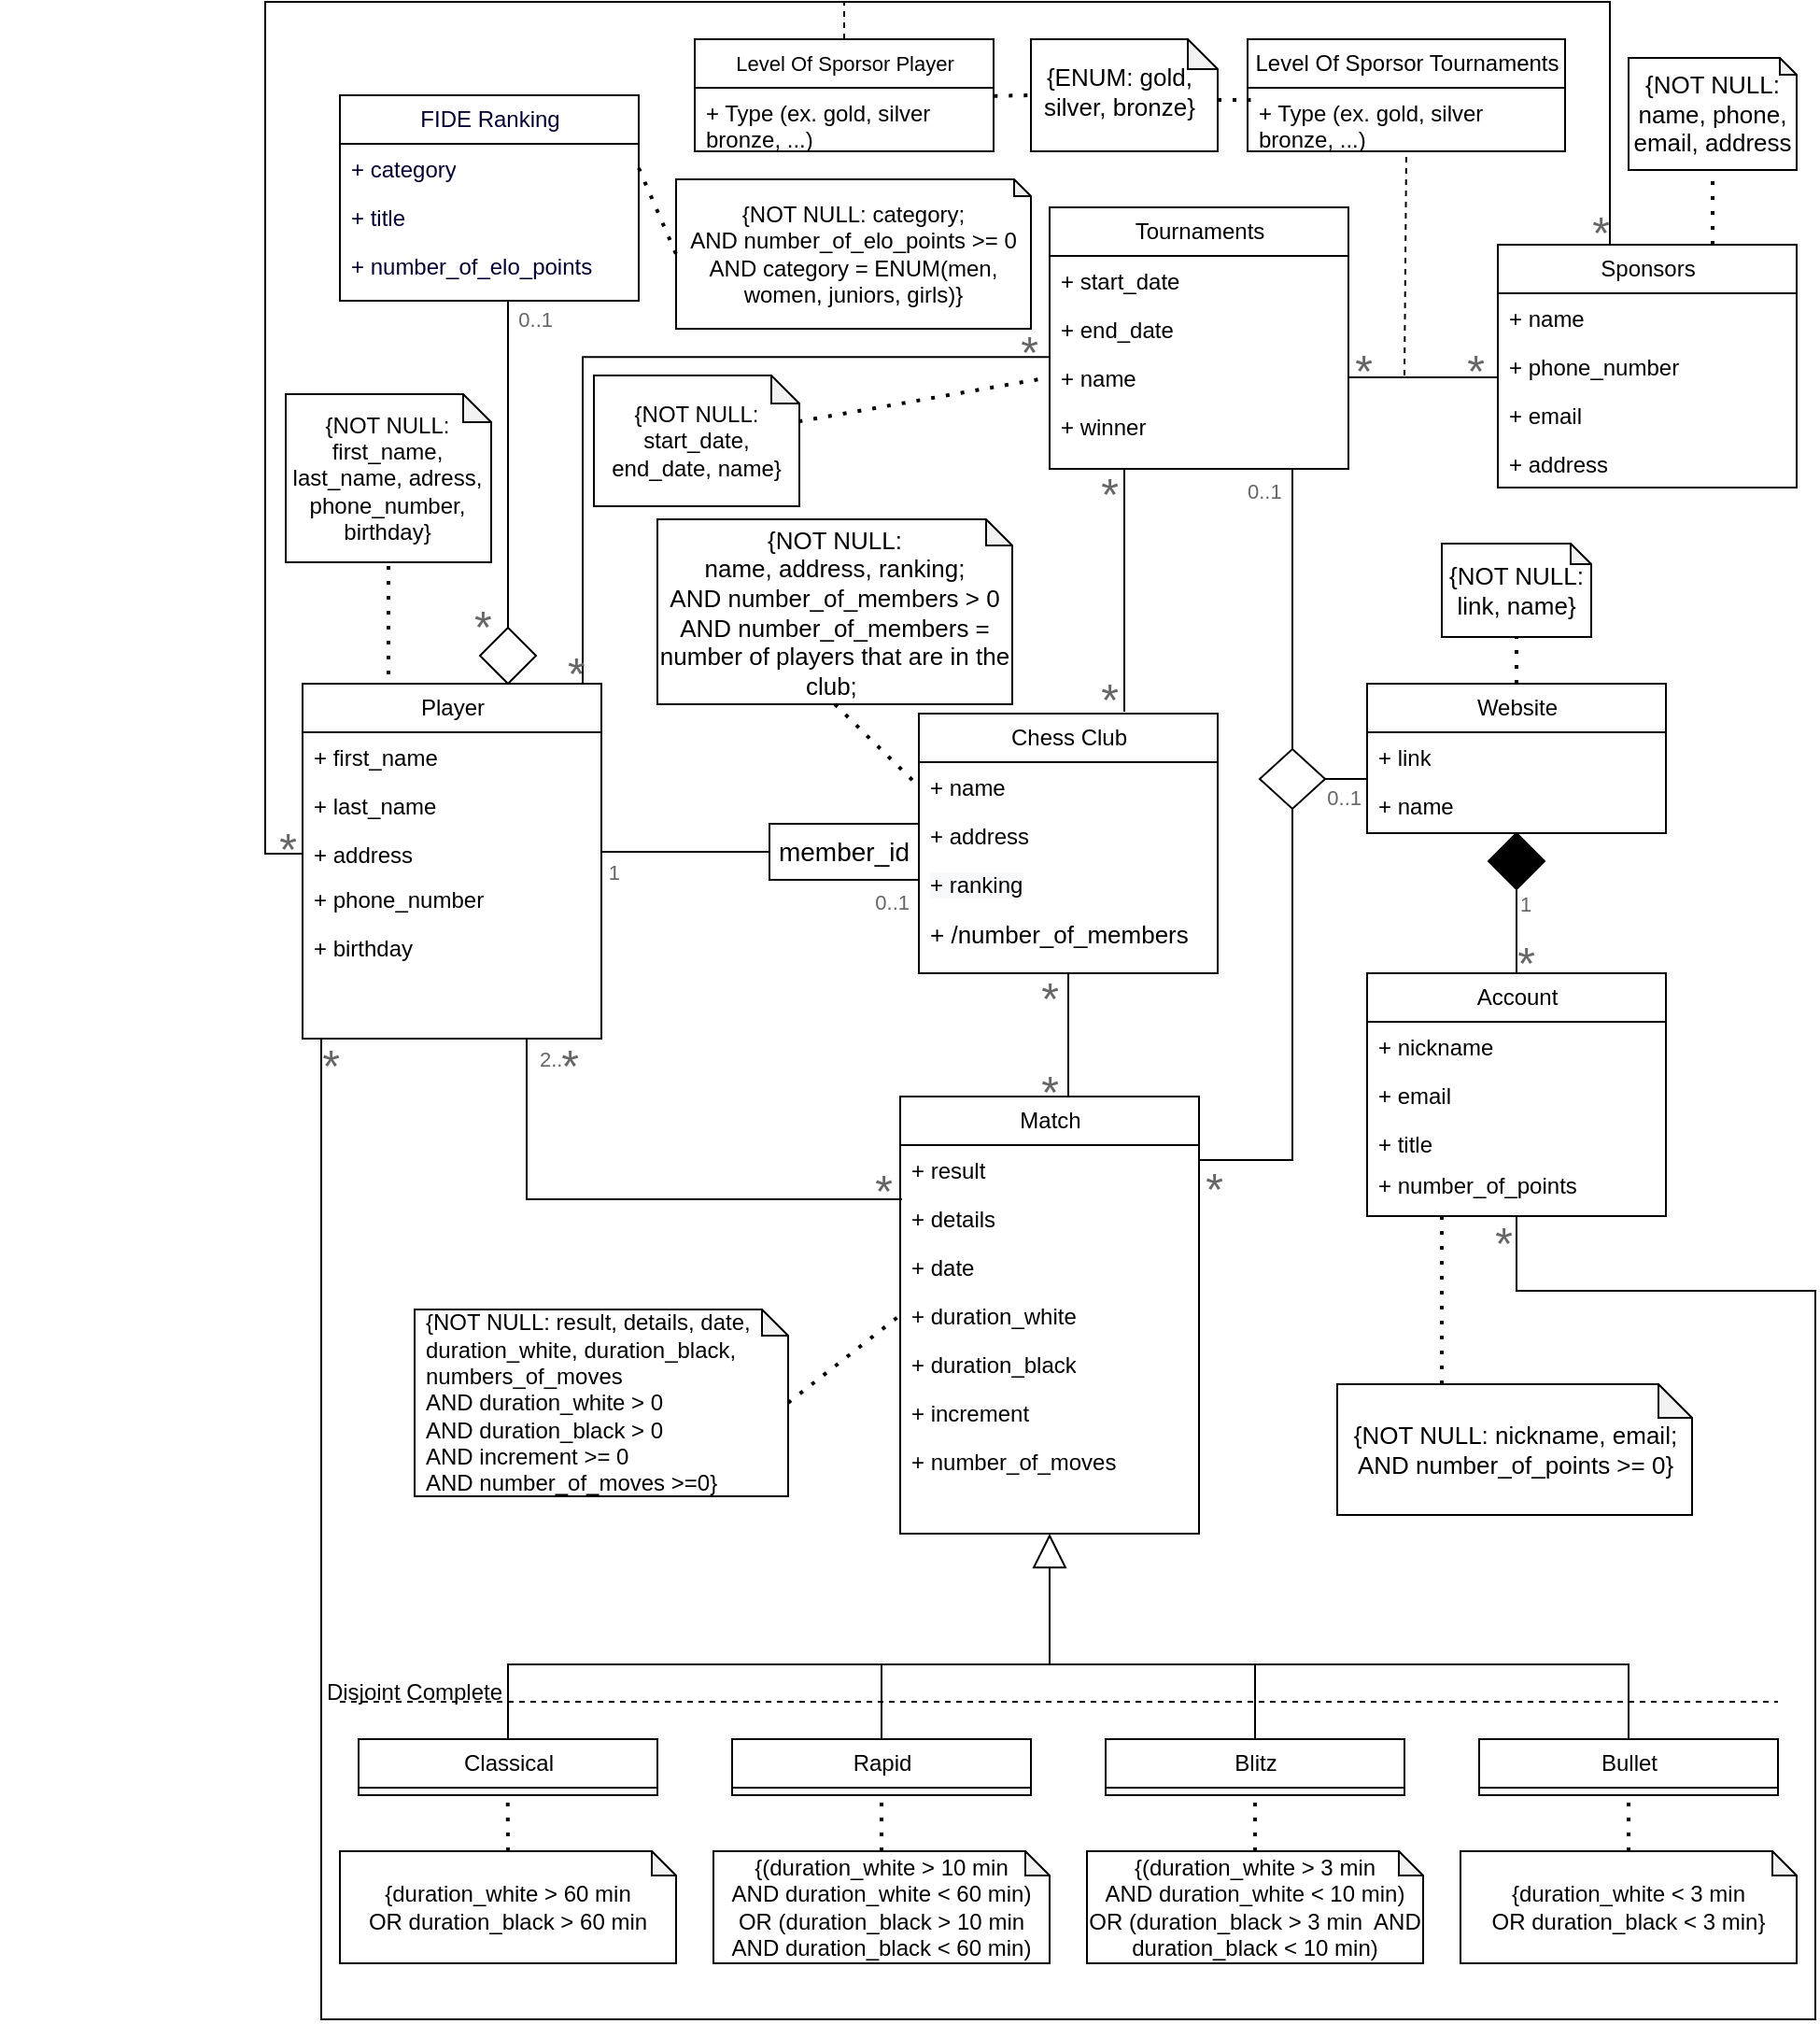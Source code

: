 <mxfile version="15.8.2" type="google"><diagram name="Page-1" id="c4acf3e9-155e-7222-9cf6-157b1a14988f"><mxGraphModel dx="1997" dy="1194" grid="1" gridSize="10" guides="1" tooltips="1" connect="1" arrows="1" fold="1" page="0" pageScale="1" pageWidth="850" pageHeight="1100" background="none" math="0" shadow="0"><root><mxCell id="0"/><mxCell id="1" parent="0"/><mxCell id="VkYoLDUWoJfDuba96Nq3-2" value="Player" style="swimlane;html=1;fontStyle=0;childLayout=stackLayout;horizontal=1;startSize=26;fillColor=none;horizontalStack=0;resizeParent=1;resizeLast=0;collapsible=1;marginBottom=0;swimlaneFillColor=#ffffff;rounded=0;shadow=0;comic=0;labelBackgroundColor=none;strokeWidth=1;fontFamily=Helvetica;fontSize=12;align=center;" parent="1" vertex="1"><mxGeometry x="30" y="95" width="160" height="190" as="geometry"/></mxCell><mxCell id="VkYoLDUWoJfDuba96Nq3-4" value="+ first_name" style="text;html=1;strokeColor=none;fillColor=none;align=left;verticalAlign=top;spacingLeft=4;spacingRight=4;whiteSpace=wrap;overflow=hidden;rotatable=0;points=[[0,0.5],[1,0.5]];portConstraint=eastwest;" parent="VkYoLDUWoJfDuba96Nq3-2" vertex="1"><mxGeometry y="26" width="160" height="26" as="geometry"/></mxCell><mxCell id="VkYoLDUWoJfDuba96Nq3-5" value="+ last_name" style="text;html=1;strokeColor=none;fillColor=none;align=left;verticalAlign=top;spacingLeft=4;spacingRight=4;whiteSpace=wrap;overflow=hidden;rotatable=0;points=[[0,0.5],[1,0.5]];portConstraint=eastwest;" parent="VkYoLDUWoJfDuba96Nq3-2" vertex="1"><mxGeometry y="52" width="160" height="26" as="geometry"/></mxCell><mxCell id="VkYoLDUWoJfDuba96Nq3-9" value="+ address" style="text;html=1;strokeColor=none;fillColor=none;align=left;verticalAlign=top;spacingLeft=4;spacingRight=4;whiteSpace=wrap;overflow=hidden;rotatable=0;points=[[0,0.5],[1,0.5]];portConstraint=eastwest;" parent="VkYoLDUWoJfDuba96Nq3-2" vertex="1"><mxGeometry y="78" width="160" height="24" as="geometry"/></mxCell><mxCell id="VkYoLDUWoJfDuba96Nq3-10" value="+ phone_number" style="text;html=1;strokeColor=none;fillColor=none;align=left;verticalAlign=top;spacingLeft=4;spacingRight=4;whiteSpace=wrap;overflow=hidden;rotatable=0;points=[[0,0.5],[1,0.5]];portConstraint=eastwest;" parent="VkYoLDUWoJfDuba96Nq3-2" vertex="1"><mxGeometry y="102" width="160" height="26" as="geometry"/></mxCell><mxCell id="VkYoLDUWoJfDuba96Nq3-11" value="+ birthday" style="text;html=1;strokeColor=none;fillColor=none;align=left;verticalAlign=top;spacingLeft=4;spacingRight=4;whiteSpace=wrap;overflow=hidden;rotatable=0;points=[[0,0.5],[1,0.5]];portConstraint=eastwest;" parent="VkYoLDUWoJfDuba96Nq3-2" vertex="1"><mxGeometry y="128" width="160" height="26" as="geometry"/></mxCell><mxCell id="VkYoLDUWoJfDuba96Nq3-12" value="Tournaments" style="swimlane;html=1;fontStyle=0;childLayout=stackLayout;horizontal=1;startSize=26;fillColor=none;horizontalStack=0;resizeParent=1;resizeLast=0;collapsible=1;marginBottom=0;swimlaneFillColor=#ffffff;rounded=0;shadow=0;comic=0;labelBackgroundColor=none;strokeWidth=1;fontFamily=Helvetica;fontSize=12;align=center;" parent="1" vertex="1"><mxGeometry x="430" y="-160" width="160" height="140" as="geometry"/></mxCell><mxCell id="VkYoLDUWoJfDuba96Nq3-14" value="+ start_date" style="text;html=1;strokeColor=none;fillColor=none;align=left;verticalAlign=top;spacingLeft=4;spacingRight=4;whiteSpace=wrap;overflow=hidden;rotatable=0;points=[[0,0.5],[1,0.5]];portConstraint=eastwest;" parent="VkYoLDUWoJfDuba96Nq3-12" vertex="1"><mxGeometry y="26" width="160" height="26" as="geometry"/></mxCell><mxCell id="VkYoLDUWoJfDuba96Nq3-15" value="+ end_date" style="text;html=1;strokeColor=none;fillColor=none;align=left;verticalAlign=top;spacingLeft=4;spacingRight=4;whiteSpace=wrap;overflow=hidden;rotatable=0;points=[[0,0.5],[1,0.5]];portConstraint=eastwest;" parent="VkYoLDUWoJfDuba96Nq3-12" vertex="1"><mxGeometry y="52" width="160" height="26" as="geometry"/></mxCell><mxCell id="VkYoLDUWoJfDuba96Nq3-18" value="+ name" style="text;html=1;strokeColor=none;fillColor=none;align=left;verticalAlign=top;spacingLeft=4;spacingRight=4;whiteSpace=wrap;overflow=hidden;rotatable=0;points=[[0,0.5],[1,0.5]];portConstraint=eastwest;" parent="VkYoLDUWoJfDuba96Nq3-12" vertex="1"><mxGeometry y="78" width="160" height="26" as="geometry"/></mxCell><mxCell id="VkYoLDUWoJfDuba96Nq3-19" value="+ winner" style="text;html=1;strokeColor=none;fillColor=none;align=left;verticalAlign=top;spacingLeft=4;spacingRight=4;whiteSpace=wrap;overflow=hidden;rotatable=0;points=[[0,0.5],[1,0.5]];portConstraint=eastwest;" parent="VkYoLDUWoJfDuba96Nq3-12" vertex="1"><mxGeometry y="104" width="160" height="26" as="geometry"/></mxCell><mxCell id="VkYoLDUWoJfDuba96Nq3-21" value="Website" style="swimlane;html=1;fontStyle=0;childLayout=stackLayout;horizontal=1;startSize=26;fillColor=none;horizontalStack=0;resizeParent=1;resizeLast=0;collapsible=1;marginBottom=0;swimlaneFillColor=#ffffff;rounded=0;shadow=0;comic=0;labelBackgroundColor=none;strokeWidth=1;fontFamily=Helvetica;fontSize=12;align=center;" parent="1" vertex="1"><mxGeometry x="600" y="95" width="160" height="80" as="geometry"/></mxCell><mxCell id="VkYoLDUWoJfDuba96Nq3-22" value="+ link" style="text;html=1;strokeColor=none;fillColor=none;align=left;verticalAlign=top;spacingLeft=4;spacingRight=4;whiteSpace=wrap;overflow=hidden;rotatable=0;points=[[0,0.5],[1,0.5]];portConstraint=eastwest;" parent="VkYoLDUWoJfDuba96Nq3-21" vertex="1"><mxGeometry y="26" width="160" height="26" as="geometry"/></mxCell><mxCell id="VkYoLDUWoJfDuba96Nq3-23" value="+ name" style="text;html=1;strokeColor=none;fillColor=none;align=left;verticalAlign=top;spacingLeft=4;spacingRight=4;whiteSpace=wrap;overflow=hidden;rotatable=0;points=[[0,0.5],[1,0.5]];portConstraint=eastwest;" parent="VkYoLDUWoJfDuba96Nq3-21" vertex="1"><mxGeometry y="52" width="160" height="26" as="geometry"/></mxCell><mxCell id="VkYoLDUWoJfDuba96Nq3-29" value="Sponsors" style="swimlane;html=1;fontStyle=0;childLayout=stackLayout;horizontal=1;startSize=26;fillColor=none;horizontalStack=0;resizeParent=1;resizeLast=0;collapsible=1;marginBottom=0;swimlaneFillColor=#ffffff;rounded=0;shadow=0;comic=0;labelBackgroundColor=none;strokeWidth=1;fontFamily=Helvetica;fontSize=12;align=center;" parent="1" vertex="1"><mxGeometry x="670" y="-140" width="160" height="130" as="geometry"/></mxCell><mxCell id="VkYoLDUWoJfDuba96Nq3-31" value="+ name" style="text;html=1;strokeColor=none;fillColor=none;align=left;verticalAlign=top;spacingLeft=4;spacingRight=4;whiteSpace=wrap;overflow=hidden;rotatable=0;points=[[0,0.5],[1,0.5]];portConstraint=eastwest;" parent="VkYoLDUWoJfDuba96Nq3-29" vertex="1"><mxGeometry y="26" width="160" height="26" as="geometry"/></mxCell><mxCell id="VkYoLDUWoJfDuba96Nq3-32" value="+ phone_number" style="text;html=1;strokeColor=none;fillColor=none;align=left;verticalAlign=top;spacingLeft=4;spacingRight=4;whiteSpace=wrap;overflow=hidden;rotatable=0;points=[[0,0.5],[1,0.5]];portConstraint=eastwest;" parent="VkYoLDUWoJfDuba96Nq3-29" vertex="1"><mxGeometry y="52" width="160" height="26" as="geometry"/></mxCell><mxCell id="VkYoLDUWoJfDuba96Nq3-33" value="+ email" style="text;html=1;strokeColor=none;fillColor=none;align=left;verticalAlign=top;spacingLeft=4;spacingRight=4;whiteSpace=wrap;overflow=hidden;rotatable=0;points=[[0,0.5],[1,0.5]];portConstraint=eastwest;" parent="VkYoLDUWoJfDuba96Nq3-29" vertex="1"><mxGeometry y="78" width="160" height="26" as="geometry"/></mxCell><mxCell id="-ChJd5kQn2oArGySsSqK-2" value="+ address" style="text;html=1;strokeColor=none;fillColor=none;align=left;verticalAlign=top;spacingLeft=4;spacingRight=4;whiteSpace=wrap;overflow=hidden;rotatable=0;points=[[0,0.5],[1,0.5]];portConstraint=eastwest;" parent="VkYoLDUWoJfDuba96Nq3-29" vertex="1"><mxGeometry y="104" width="160" height="26" as="geometry"/></mxCell><mxCell id="VkYoLDUWoJfDuba96Nq3-34" value="&lt;div style=&quot;text-align: left; font-size: 12px;&quot;&gt;&lt;span style=&quot;font-size: 12px;&quot;&gt;&lt;font style=&quot;font-size: 12px;&quot;&gt;Chess Club&lt;/font&gt;&lt;/span&gt;&lt;/div&gt;" style="swimlane;html=1;fontStyle=0;childLayout=stackLayout;horizontal=1;startSize=26;fillColor=none;horizontalStack=0;resizeParent=1;resizeLast=0;collapsible=1;marginBottom=0;swimlaneFillColor=#ffffff;rounded=0;shadow=0;comic=0;labelBackgroundColor=none;strokeWidth=1;fontFamily=Helvetica;fontSize=12;align=center;" parent="1" vertex="1"><mxGeometry x="360" y="111" width="160" height="139" as="geometry"/></mxCell><mxCell id="VkYoLDUWoJfDuba96Nq3-36" value="+ name" style="text;html=1;strokeColor=none;fillColor=none;align=left;verticalAlign=top;spacingLeft=4;spacingRight=4;whiteSpace=wrap;overflow=hidden;rotatable=0;points=[[0,0.5],[1,0.5]];portConstraint=eastwest;" parent="VkYoLDUWoJfDuba96Nq3-34" vertex="1"><mxGeometry y="26" width="160" height="26" as="geometry"/></mxCell><mxCell id="VkYoLDUWoJfDuba96Nq3-37" value="+ address" style="text;html=1;strokeColor=none;fillColor=none;align=left;verticalAlign=top;spacingLeft=4;spacingRight=4;whiteSpace=wrap;overflow=hidden;rotatable=0;points=[[0,0.5],[1,0.5]];portConstraint=eastwest;" parent="VkYoLDUWoJfDuba96Nq3-34" vertex="1"><mxGeometry y="52" width="160" height="26" as="geometry"/></mxCell><mxCell id="VkYoLDUWoJfDuba96Nq3-38" value="&lt;meta charset=&quot;utf-8&quot;&gt;&lt;span style=&quot;color: rgb(0, 0, 0); font-family: helvetica; font-size: 12px; font-style: normal; font-weight: 400; letter-spacing: normal; text-align: left; text-indent: 0px; text-transform: none; word-spacing: 0px; background-color: rgb(248, 249, 250); display: inline; float: none;&quot;&gt;+ ranking&lt;/span&gt;" style="text;html=1;strokeColor=none;fillColor=none;align=left;verticalAlign=top;spacingLeft=4;spacingRight=4;whiteSpace=wrap;overflow=hidden;rotatable=0;points=[[0,0.5],[1,0.5]];portConstraint=eastwest;" parent="VkYoLDUWoJfDuba96Nq3-34" vertex="1"><mxGeometry y="78" width="160" height="26" as="geometry"/></mxCell><mxCell id="DMxfC8ytDez4OPXkJGHH-94" value="&lt;span style=&quot;font-size: 13px&quot;&gt;+ /number_of_members&lt;br&gt;&lt;br&gt;&lt;/span&gt;" style="text;html=1;strokeColor=none;fillColor=none;align=left;verticalAlign=top;spacingLeft=4;spacingRight=4;whiteSpace=wrap;overflow=hidden;rotatable=0;points=[[0,0.5],[1,0.5]];portConstraint=eastwest;" parent="VkYoLDUWoJfDuba96Nq3-34" vertex="1"><mxGeometry y="104" width="160" height="26" as="geometry"/></mxCell><mxCell id="VkYoLDUWoJfDuba96Nq3-41" value="Account" style="swimlane;html=1;fontStyle=0;childLayout=stackLayout;horizontal=1;startSize=26;fillColor=none;horizontalStack=0;resizeParent=1;resizeLast=0;collapsible=1;marginBottom=0;swimlaneFillColor=#ffffff;rounded=0;shadow=0;comic=0;labelBackgroundColor=none;strokeWidth=1;fontFamily=Helvetica;fontSize=12;align=center;" parent="1" vertex="1"><mxGeometry x="600" y="250" width="160" height="130" as="geometry"/></mxCell><mxCell id="VkYoLDUWoJfDuba96Nq3-42" value="+ nickname" style="text;html=1;strokeColor=none;fillColor=none;align=left;verticalAlign=top;spacingLeft=4;spacingRight=4;whiteSpace=wrap;overflow=hidden;rotatable=0;points=[[0,0.5],[1,0.5]];portConstraint=eastwest;" parent="VkYoLDUWoJfDuba96Nq3-41" vertex="1"><mxGeometry y="26" width="160" height="26" as="geometry"/></mxCell><mxCell id="VkYoLDUWoJfDuba96Nq3-43" value="+ email" style="text;html=1;strokeColor=none;fillColor=none;align=left;verticalAlign=top;spacingLeft=4;spacingRight=4;whiteSpace=wrap;overflow=hidden;rotatable=0;points=[[0,0.5],[1,0.5]];portConstraint=eastwest;" parent="VkYoLDUWoJfDuba96Nq3-41" vertex="1"><mxGeometry y="52" width="160" height="26" as="geometry"/></mxCell><mxCell id="VkYoLDUWoJfDuba96Nq3-44" value="+ title" style="text;html=1;strokeColor=none;fillColor=none;align=left;verticalAlign=top;spacingLeft=4;spacingRight=4;whiteSpace=wrap;overflow=hidden;rotatable=0;points=[[0,0.5],[1,0.5]];portConstraint=eastwest;" parent="VkYoLDUWoJfDuba96Nq3-41" vertex="1"><mxGeometry y="78" width="160" height="22" as="geometry"/></mxCell><mxCell id="VkYoLDUWoJfDuba96Nq3-86" value="+ number_of_points" style="text;html=1;strokeColor=none;fillColor=none;align=left;verticalAlign=top;spacingLeft=4;spacingRight=4;whiteSpace=wrap;overflow=hidden;rotatable=0;points=[[0,0.5],[1,0.5]];portConstraint=eastwest;" parent="VkYoLDUWoJfDuba96Nq3-41" vertex="1"><mxGeometry y="100" width="160" height="22" as="geometry"/></mxCell><mxCell id="VkYoLDUWoJfDuba96Nq3-45" value="Match" style="swimlane;html=1;fontStyle=0;childLayout=stackLayout;horizontal=1;startSize=26;fillColor=none;horizontalStack=0;resizeParent=1;resizeLast=0;collapsible=1;marginBottom=0;swimlaneFillColor=#ffffff;rounded=0;shadow=0;comic=0;labelBackgroundColor=none;strokeWidth=1;fontFamily=Helvetica;fontSize=12;align=center;" parent="1" vertex="1"><mxGeometry x="350" y="316" width="160" height="234" as="geometry"/></mxCell><mxCell id="VkYoLDUWoJfDuba96Nq3-47" value="+ result&lt;br&gt;" style="text;html=1;strokeColor=none;fillColor=none;align=left;verticalAlign=top;spacingLeft=4;spacingRight=4;whiteSpace=wrap;overflow=hidden;rotatable=0;points=[[0,0.5],[1,0.5]];portConstraint=eastwest;" parent="VkYoLDUWoJfDuba96Nq3-45" vertex="1"><mxGeometry y="26" width="160" height="26" as="geometry"/></mxCell><mxCell id="VkYoLDUWoJfDuba96Nq3-48" value="+ details" style="text;html=1;strokeColor=none;fillColor=none;align=left;verticalAlign=top;spacingLeft=4;spacingRight=4;whiteSpace=wrap;overflow=hidden;rotatable=0;points=[[0,0.5],[1,0.5]];portConstraint=eastwest;" parent="VkYoLDUWoJfDuba96Nq3-45" vertex="1"><mxGeometry y="52" width="160" height="26" as="geometry"/></mxCell><mxCell id="VkYoLDUWoJfDuba96Nq3-49" value="+ date" style="text;html=1;strokeColor=none;fillColor=none;align=left;verticalAlign=top;spacingLeft=4;spacingRight=4;whiteSpace=wrap;overflow=hidden;rotatable=0;points=[[0,0.5],[1,0.5]];portConstraint=eastwest;" parent="VkYoLDUWoJfDuba96Nq3-45" vertex="1"><mxGeometry y="78" width="160" height="26" as="geometry"/></mxCell><mxCell id="VkYoLDUWoJfDuba96Nq3-74" value="+ duration_white" style="text;html=1;strokeColor=none;fillColor=none;align=left;verticalAlign=top;spacingLeft=4;spacingRight=4;whiteSpace=wrap;overflow=hidden;rotatable=0;points=[[0,0.5],[1,0.5]];portConstraint=eastwest;" parent="VkYoLDUWoJfDuba96Nq3-45" vertex="1"><mxGeometry y="104" width="160" height="26" as="geometry"/></mxCell><mxCell id="VkYoLDUWoJfDuba96Nq3-75" value="+ duration_black" style="text;html=1;strokeColor=none;fillColor=none;align=left;verticalAlign=top;spacingLeft=4;spacingRight=4;whiteSpace=wrap;overflow=hidden;rotatable=0;points=[[0,0.5],[1,0.5]];portConstraint=eastwest;" parent="VkYoLDUWoJfDuba96Nq3-45" vertex="1"><mxGeometry y="130" width="160" height="26" as="geometry"/></mxCell><mxCell id="VkYoLDUWoJfDuba96Nq3-76" value="+ increment" style="text;html=1;strokeColor=none;fillColor=none;align=left;verticalAlign=top;spacingLeft=4;spacingRight=4;whiteSpace=wrap;overflow=hidden;rotatable=0;points=[[0,0.5],[1,0.5]];portConstraint=eastwest;" parent="VkYoLDUWoJfDuba96Nq3-45" vertex="1"><mxGeometry y="156" width="160" height="26" as="geometry"/></mxCell><mxCell id="-ChJd5kQn2oArGySsSqK-1" value="+ number_of_moves" style="text;html=1;strokeColor=none;fillColor=none;align=left;verticalAlign=top;spacingLeft=4;spacingRight=4;whiteSpace=wrap;overflow=hidden;rotatable=0;points=[[0,0.5],[1,0.5]];portConstraint=eastwest;" parent="VkYoLDUWoJfDuba96Nq3-45" vertex="1"><mxGeometry y="182" width="160" height="26" as="geometry"/></mxCell><mxCell id="VkYoLDUWoJfDuba96Nq3-50" value="Classical" style="swimlane;html=1;fontStyle=0;childLayout=stackLayout;horizontal=1;startSize=26;fillColor=none;horizontalStack=0;resizeParent=1;resizeLast=0;collapsible=1;marginBottom=0;swimlaneFillColor=#ffffff;rounded=0;shadow=0;comic=0;labelBackgroundColor=none;strokeWidth=1;fontFamily=Helvetica;fontSize=12;align=center;" parent="1" vertex="1"><mxGeometry x="60" y="660" width="160" height="30" as="geometry"/></mxCell><mxCell id="VkYoLDUWoJfDuba96Nq3-54" value="Rapid" style="swimlane;html=1;fontStyle=0;childLayout=stackLayout;horizontal=1;startSize=26;fillColor=none;horizontalStack=0;resizeParent=1;resizeLast=0;collapsible=1;marginBottom=0;swimlaneFillColor=#ffffff;rounded=0;shadow=0;comic=0;labelBackgroundColor=none;strokeWidth=1;fontFamily=Helvetica;fontSize=12;align=center;" parent="1" vertex="1"><mxGeometry x="260" y="660" width="160" height="30" as="geometry"/></mxCell><mxCell id="VkYoLDUWoJfDuba96Nq3-58" value="Blitz" style="swimlane;html=1;fontStyle=0;childLayout=stackLayout;horizontal=1;startSize=26;fillColor=none;horizontalStack=0;resizeParent=1;resizeLast=0;collapsible=1;marginBottom=0;swimlaneFillColor=#ffffff;rounded=0;shadow=0;comic=0;labelBackgroundColor=none;strokeWidth=1;fontFamily=Helvetica;fontSize=12;align=center;" parent="1" vertex="1"><mxGeometry x="460" y="660" width="160" height="30" as="geometry"><mxRectangle x="460" y="520" width="50" height="26" as="alternateBounds"/></mxGeometry></mxCell><mxCell id="VkYoLDUWoJfDuba96Nq3-62" value="Bullet" style="swimlane;html=1;fontStyle=0;childLayout=stackLayout;horizontal=1;startSize=26;fillColor=none;horizontalStack=0;resizeParent=1;resizeLast=0;collapsible=1;marginBottom=0;swimlaneFillColor=#ffffff;rounded=0;shadow=0;comic=0;labelBackgroundColor=none;strokeWidth=1;fontFamily=Helvetica;fontSize=12;align=center;" parent="1" vertex="1"><mxGeometry x="660" y="660" width="160" height="30" as="geometry"/></mxCell><mxCell id="VkYoLDUWoJfDuba96Nq3-70" value="" style="endArrow=block;endSize=16;endFill=0;html=1;rounded=0;entryX=0.5;entryY=1;entryDx=0;entryDy=0;exitX=0.5;exitY=0;exitDx=0;exitDy=0;" parent="1" source="VkYoLDUWoJfDuba96Nq3-50" target="VkYoLDUWoJfDuba96Nq3-45" edge="1"><mxGeometry width="160" relative="1" as="geometry"><mxPoint x="340" y="340" as="sourcePoint"/><mxPoint x="500" y="340" as="targetPoint"/><Array as="points"><mxPoint x="140" y="620"/><mxPoint x="430" y="620"/></Array></mxGeometry></mxCell><mxCell id="VkYoLDUWoJfDuba96Nq3-71" value="" style="endArrow=none;html=1;rounded=0;exitX=0.5;exitY=0;exitDx=0;exitDy=0;" parent="1" source="VkYoLDUWoJfDuba96Nq3-54" edge="1"><mxGeometry width="50" height="50" relative="1" as="geometry"><mxPoint x="400" y="440" as="sourcePoint"/><mxPoint x="340" y="620" as="targetPoint"/></mxGeometry></mxCell><mxCell id="VkYoLDUWoJfDuba96Nq3-72" value="" style="endArrow=none;html=1;rounded=0;entryX=0.5;entryY=0;entryDx=0;entryDy=0;" parent="1" edge="1"><mxGeometry width="50" height="50" relative="1" as="geometry"><mxPoint x="430" y="620" as="sourcePoint"/><mxPoint x="740.0" y="660" as="targetPoint"/><Array as="points"><mxPoint x="740" y="620"/></Array></mxGeometry></mxCell><mxCell id="VkYoLDUWoJfDuba96Nq3-73" value="" style="endArrow=none;html=1;rounded=0;exitX=0.5;exitY=0;exitDx=0;exitDy=0;" parent="1" source="VkYoLDUWoJfDuba96Nq3-58" edge="1"><mxGeometry width="50" height="50" relative="1" as="geometry"><mxPoint x="470" y="530" as="sourcePoint"/><mxPoint x="540" y="620" as="targetPoint"/></mxGeometry></mxCell><mxCell id="VkYoLDUWoJfDuba96Nq3-77" value="" style="endArrow=none;dashed=1;html=1;rounded=0;exitX=0.1;exitY=0.667;exitDx=0;exitDy=0;exitPerimeter=0;" parent="1" source="VkYoLDUWoJfDuba96Nq3-78" edge="1"><mxGeometry width="50" height="50" relative="1" as="geometry"><mxPoint x="140" y="500" as="sourcePoint"/><mxPoint x="820" y="640" as="targetPoint"/><Array as="points"><mxPoint x="150" y="640"/></Array></mxGeometry></mxCell><mxCell id="VkYoLDUWoJfDuba96Nq3-78" value="&lt;font&gt;Disjoint Complete&lt;/font&gt;" style="text;html=1;strokeColor=none;fillColor=none;align=center;verticalAlign=middle;whiteSpace=wrap;rounded=0;fontColor=#080808;" parent="1" vertex="1"><mxGeometry x="40" y="620" width="100" height="30" as="geometry"/></mxCell><mxCell id="VkYoLDUWoJfDuba96Nq3-80" value="FIDE Ranking" style="swimlane;html=1;fontStyle=0;childLayout=stackLayout;horizontal=1;startSize=26;fillColor=none;horizontalStack=0;resizeParent=1;resizeLast=0;collapsible=1;marginBottom=0;swimlaneFillColor=#ffffff;rounded=0;shadow=0;comic=0;labelBackgroundColor=none;strokeWidth=1;fontFamily=Helvetica;fontSize=12;align=center;fontColor=#000033;" parent="1" vertex="1"><mxGeometry x="50" y="-220" width="160" height="110" as="geometry"/></mxCell><mxCell id="VkYoLDUWoJfDuba96Nq3-82" value="+ category" style="text;html=1;strokeColor=none;fillColor=none;align=left;verticalAlign=top;spacingLeft=4;spacingRight=4;whiteSpace=wrap;overflow=hidden;rotatable=0;points=[[0,0.5],[1,0.5]];portConstraint=eastwest;fontColor=#000033;" parent="VkYoLDUWoJfDuba96Nq3-80" vertex="1"><mxGeometry y="26" width="160" height="26" as="geometry"/></mxCell><mxCell id="VkYoLDUWoJfDuba96Nq3-83" value="+ title" style="text;html=1;strokeColor=none;fillColor=none;align=left;verticalAlign=top;spacingLeft=4;spacingRight=4;whiteSpace=wrap;overflow=hidden;rotatable=0;points=[[0,0.5],[1,0.5]];portConstraint=eastwest;fontColor=#000033;" parent="VkYoLDUWoJfDuba96Nq3-80" vertex="1"><mxGeometry y="52" width="160" height="26" as="geometry"/></mxCell><mxCell id="VkYoLDUWoJfDuba96Nq3-84" value="+ number_of_elo_points" style="text;html=1;strokeColor=none;fillColor=none;align=left;verticalAlign=top;spacingLeft=4;spacingRight=4;whiteSpace=wrap;overflow=hidden;rotatable=0;points=[[0,0.5],[1,0.5]];portConstraint=eastwest;fontColor=#000033;" parent="VkYoLDUWoJfDuba96Nq3-80" vertex="1"><mxGeometry y="78" width="160" height="26" as="geometry"/></mxCell><mxCell id="VkYoLDUWoJfDuba96Nq3-90" value="" style="endArrow=none;html=1;edgeStyle=orthogonalEdgeStyle;rounded=0;fontColor=#666666;entryX=0.006;entryY=1.115;entryDx=0;entryDy=0;exitX=0.75;exitY=1;exitDx=0;exitDy=0;entryPerimeter=0;" parent="1" source="VkYoLDUWoJfDuba96Nq3-2" target="VkYoLDUWoJfDuba96Nq3-47" edge="1"><mxGeometry relative="1" as="geometry"><mxPoint x="240" y="120" as="sourcePoint"/><mxPoint x="400" y="120" as="targetPoint"/></mxGeometry></mxCell><mxCell id="VkYoLDUWoJfDuba96Nq3-91" value="2.." style="edgeLabel;resizable=0;html=1;align=left;verticalAlign=bottom;fontColor=#666666;" parent="VkYoLDUWoJfDuba96Nq3-90" connectable="0" vertex="1"><mxGeometry x="-1" relative="1" as="geometry"><mxPoint x="5" y="19" as="offset"/></mxGeometry></mxCell><mxCell id="VkYoLDUWoJfDuba96Nq3-92" value="*" style="edgeLabel;resizable=0;html=1;align=right;verticalAlign=bottom;fontColor=#666666;fontSize=24;labelBackgroundColor=none;" parent="VkYoLDUWoJfDuba96Nq3-90" connectable="0" vertex="1"><mxGeometry x="1" relative="1" as="geometry"><mxPoint x="-4" y="13" as="offset"/></mxGeometry></mxCell><mxCell id="VkYoLDUWoJfDuba96Nq3-97" value="" style="endArrow=none;html=1;edgeStyle=orthogonalEdgeStyle;rounded=0;fontColor=#666666;entryX=-0.003;entryY=0.081;entryDx=0;entryDy=0;entryPerimeter=0;startArrow=none;" parent="1" target="VkYoLDUWoJfDuba96Nq3-18" edge="1"><mxGeometry relative="1" as="geometry"><mxPoint x="180" y="95" as="sourcePoint"/><mxPoint x="355" y="-80" as="targetPoint"/><Array as="points"><mxPoint x="180" y="95"/><mxPoint x="180" y="-80"/></Array></mxGeometry></mxCell><mxCell id="VkYoLDUWoJfDuba96Nq3-99" value="*" style="edgeLabel;resizable=0;html=1;align=right;verticalAlign=bottom;fontColor=#666666;fontSize=24;labelBackgroundColor=none;" parent="VkYoLDUWoJfDuba96Nq3-97" connectable="0" vertex="1"><mxGeometry x="1" relative="1" as="geometry"><mxPoint x="-5" y="14" as="offset"/></mxGeometry></mxCell><mxCell id="VkYoLDUWoJfDuba96Nq3-103" style="edgeStyle=none;rounded=0;orthogonalLoop=1;jettySize=auto;html=1;exitX=0.5;exitY=0;exitDx=0;exitDy=0;fontColor=#666666;" parent="1" source="VkYoLDUWoJfDuba96Nq3-41" target="VkYoLDUWoJfDuba96Nq3-41" edge="1"><mxGeometry relative="1" as="geometry"/></mxCell><mxCell id="VkYoLDUWoJfDuba96Nq3-107" value="" style="endArrow=none;html=1;edgeStyle=orthogonalEdgeStyle;rounded=0;fontColor=#666666;exitX=0.5;exitY=0;exitDx=0;exitDy=0;" parent="1" source="VkYoLDUWoJfDuba96Nq3-2" edge="1"><mxGeometry relative="1" as="geometry"><mxPoint x="130" y="80.01" as="sourcePoint"/><mxPoint x="150" y="-110" as="targetPoint"/><Array as="points"><mxPoint x="140" y="95"/><mxPoint x="140" y="-110"/></Array></mxGeometry></mxCell><mxCell id="VkYoLDUWoJfDuba96Nq3-108" value="*" style="edgeLabel;resizable=0;html=1;align=left;verticalAlign=bottom;fontColor=#666666;fontSize=24;labelBackgroundColor=none;" parent="VkYoLDUWoJfDuba96Nq3-107" connectable="0" vertex="1"><mxGeometry x="-1" relative="1" as="geometry"><mxPoint x="10" y="-14" as="offset"/></mxGeometry></mxCell><mxCell id="VkYoLDUWoJfDuba96Nq3-109" value="0..1" style="edgeLabel;resizable=0;html=1;align=right;verticalAlign=bottom;fontColor=#666666;" parent="VkYoLDUWoJfDuba96Nq3-107" connectable="0" vertex="1"><mxGeometry x="1" relative="1" as="geometry"><mxPoint x="14" y="18" as="offset"/></mxGeometry></mxCell><mxCell id="VkYoLDUWoJfDuba96Nq3-116" value="" style="endArrow=none;html=1;edgeStyle=orthogonalEdgeStyle;rounded=0;fontColor=#666666;entryX=0;entryY=0.5;entryDx=0;entryDy=0;exitX=1;exitY=0.5;exitDx=0;exitDy=0;" parent="1" source="DMxfC8ytDez4OPXkJGHH-16" target="VkYoLDUWoJfDuba96Nq3-23" edge="1"><mxGeometry relative="1" as="geometry"><mxPoint x="511" y="394" as="sourcePoint"/><mxPoint x="420.96" y="170" as="targetPoint"/><Array as="points"><mxPoint x="600" y="146"/></Array></mxGeometry></mxCell><mxCell id="VkYoLDUWoJfDuba96Nq3-119" value="" style="endArrow=none;html=1;edgeStyle=orthogonalEdgeStyle;rounded=0;fontColor=#666666;entryX=0.5;entryY=1;entryDx=0;entryDy=0;startArrow=none;" parent="1" target="VkYoLDUWoJfDuba96Nq3-41" edge="1"><mxGeometry relative="1" as="geometry"><mxPoint x="40" y="285" as="sourcePoint"/><mxPoint x="440.96" y="400" as="targetPoint"/><Array as="points"><mxPoint x="40" y="810"/><mxPoint x="840" y="810"/><mxPoint x="840" y="420"/><mxPoint x="680" y="420"/></Array></mxGeometry></mxCell><mxCell id="VkYoLDUWoJfDuba96Nq3-121" value="*" style="edgeLabel;resizable=0;html=1;align=right;verticalAlign=bottom;fontColor=#666666;fontSize=24;labelBackgroundColor=none;" parent="VkYoLDUWoJfDuba96Nq3-119" connectable="0" vertex="1"><mxGeometry x="1" relative="1" as="geometry"><mxPoint x="-2" y="31" as="offset"/></mxGeometry></mxCell><mxCell id="VkYoLDUWoJfDuba96Nq3-122" value="" style="endArrow=none;html=1;edgeStyle=orthogonalEdgeStyle;rounded=0;fontColor=#666666;entryX=0.5;entryY=0;entryDx=0;entryDy=0;" parent="1" target="VkYoLDUWoJfDuba96Nq3-29" edge="1"><mxGeometry relative="1" as="geometry"><mxPoint x="30" y="186" as="sourcePoint"/><mxPoint x="470.96" y="-170" as="targetPoint"/><Array as="points"><mxPoint x="10" y="186"/><mxPoint x="10" y="-270"/><mxPoint x="730" y="-270"/><mxPoint x="730" y="-140"/></Array></mxGeometry></mxCell><mxCell id="VkYoLDUWoJfDuba96Nq3-128" value="" style="endArrow=none;html=1;edgeStyle=orthogonalEdgeStyle;rounded=0;fontColor=#666666;entryX=0.5;entryY=0;entryDx=0;entryDy=0;exitX=0.5;exitY=1;exitDx=0;exitDy=0;exitPerimeter=0;startArrow=none;" parent="1" source="DMxfC8ytDez4OPXkJGHH-9" target="VkYoLDUWoJfDuba96Nq3-41" edge="1"><mxGeometry relative="1" as="geometry"><mxPoint x="530" y="190.01" as="sourcePoint"/><mxPoint x="630.96" y="190" as="targetPoint"/></mxGeometry></mxCell><mxCell id="VkYoLDUWoJfDuba96Nq3-130" value="*" style="edgeLabel;resizable=0;html=1;align=right;verticalAlign=bottom;fontColor=#666666;fontSize=24;labelBackgroundColor=none;" parent="VkYoLDUWoJfDuba96Nq3-128" connectable="0" vertex="1"><mxGeometry x="1" relative="1" as="geometry"><mxPoint x="10" y="11" as="offset"/></mxGeometry></mxCell><mxCell id="3yFHLFkE27bltfkUGFQa-1" value="" style="endArrow=none;html=1;edgeStyle=orthogonalEdgeStyle;rounded=0;fontColor=#666666;exitX=1;exitY=0.5;exitDx=0;exitDy=0;" parent="1" edge="1" source="VkYoLDUWoJfDuba96Nq3-18"><mxGeometry relative="1" as="geometry"><mxPoint x="600" y="-69" as="sourcePoint"/><mxPoint x="670" y="-69" as="targetPoint"/><Array as="points"/></mxGeometry></mxCell><mxCell id="3yFHLFkE27bltfkUGFQa-7" value="" style="endArrow=none;html=1;edgeStyle=orthogonalEdgeStyle;rounded=0;fontColor=#666666;exitX=0.5;exitY=1;exitDx=0;exitDy=0;" parent="1" source="VkYoLDUWoJfDuba96Nq3-34" edge="1"><mxGeometry relative="1" as="geometry"><mxPoint x="400" y="250" as="sourcePoint"/><mxPoint x="440" y="316" as="targetPoint"/><Array as="points"><mxPoint x="440" y="316"/></Array></mxGeometry></mxCell><mxCell id="3yFHLFkE27bltfkUGFQa-10" value="" style="endArrow=none;html=1;edgeStyle=orthogonalEdgeStyle;rounded=0;fontColor=#666666;entryX=1;entryY=0.5;entryDx=0;entryDy=0;exitX=0.5;exitY=1;exitDx=0;exitDy=0;startArrow=none;" parent="1" source="DMxfC8ytDez4OPXkJGHH-16" target="VkYoLDUWoJfDuba96Nq3-47" edge="1"><mxGeometry relative="1" as="geometry"><mxPoint x="490" y="110.01" as="sourcePoint"/><mxPoint x="590.96" y="110" as="targetPoint"/><Array as="points"><mxPoint x="560" y="350"/><mxPoint x="510" y="350"/></Array></mxGeometry></mxCell><mxCell id="-ChJd5kQn2oArGySsSqK-4" value="Level Of Sporsor Tournaments" style="swimlane;html=1;fontStyle=0;childLayout=stackLayout;horizontal=1;startSize=26;fillColor=none;horizontalStack=0;resizeParent=1;resizeLast=0;collapsible=1;marginBottom=0;swimlaneFillColor=#ffffff;rounded=0;shadow=0;comic=0;labelBackgroundColor=none;strokeWidth=1;fontFamily=Helvetica;fontSize=12;align=center;" parent="1" vertex="1"><mxGeometry x="536" y="-250" width="170" height="60" as="geometry"/></mxCell><mxCell id="-ChJd5kQn2oArGySsSqK-5" value="+ Type (ex. gold, silver bronze, ...)" style="text;html=1;strokeColor=none;fillColor=none;align=left;verticalAlign=top;spacingLeft=4;spacingRight=4;whiteSpace=wrap;overflow=hidden;rotatable=0;points=[[0,0.5],[1,0.5]];portConstraint=eastwest;" parent="-ChJd5kQn2oArGySsSqK-4" vertex="1"><mxGeometry y="26" width="170" height="34" as="geometry"/></mxCell><mxCell id="-ChJd5kQn2oArGySsSqK-8" value="" style="endArrow=none;dashed=1;html=1;rounded=0;exitX=0.5;exitY=0;exitDx=0;exitDy=0;" parent="1" source="_JeQcEEXSz2ODXvPTOiy-1" edge="1"><mxGeometry width="50" height="50" relative="1" as="geometry"><mxPoint x="340" y="-90" as="sourcePoint"/><mxPoint x="320" y="-270" as="targetPoint"/></mxGeometry></mxCell><mxCell id="-ChJd5kQn2oArGySsSqK-9" value="" style="endArrow=none;dashed=1;html=1;rounded=0;entryX=0.5;entryY=1;entryDx=0;entryDy=0;entryPerimeter=0;" parent="1" target="-ChJd5kQn2oArGySsSqK-5" edge="1"><mxGeometry width="50" height="50" relative="1" as="geometry"><mxPoint x="620" y="-70" as="sourcePoint"/><mxPoint x="390" y="-140" as="targetPoint"/></mxGeometry></mxCell><mxCell id="3yFHLFkE27bltfkUGFQa-4" value="" style="endArrow=none;html=1;edgeStyle=orthogonalEdgeStyle;rounded=0;fontColor=#666666;" parent="1" edge="1"><mxGeometry relative="1" as="geometry"><mxPoint x="470" y="-20" as="sourcePoint"/><mxPoint x="470" y="110" as="targetPoint"/><Array as="points"><mxPoint x="470" y="-20"/><mxPoint x="470" y="130"/></Array></mxGeometry></mxCell><mxCell id="gRHMoJZYKdwByOKIOD7t-5" value="&lt;font style=&quot;font-size: 14px&quot;&gt;member_id&lt;/font&gt;" style="rounded=0;whiteSpace=wrap;html=1;" parent="1" vertex="1"><mxGeometry x="280" y="170" width="80" height="30" as="geometry"/></mxCell><mxCell id="gRHMoJZYKdwByOKIOD7t-10" value="*" style="edgeLabel;resizable=0;html=1;align=right;verticalAlign=bottom;fontColor=#666666;fontSize=24;labelBackgroundColor=none;" parent="1" connectable="0" vertex="1"><mxGeometry x="178" y="316" as="geometry"/></mxCell><mxCell id="gRHMoJZYKdwByOKIOD7t-14" value="*" style="edgeLabel;resizable=0;html=1;align=right;verticalAlign=bottom;fontColor=#666666;fontSize=24;labelBackgroundColor=none;" parent="1" connectable="0" vertex="1"><mxGeometry x="523" y="382" as="geometry"/></mxCell><mxCell id="gRHMoJZYKdwByOKIOD7t-15" value="*" style="edgeLabel;resizable=0;html=1;align=right;verticalAlign=bottom;fontColor=#666666;fontSize=24;labelBackgroundColor=none;" parent="1" connectable="0" vertex="1"><mxGeometry x="663" y="-56" as="geometry"/></mxCell><mxCell id="gRHMoJZYKdwByOKIOD7t-16" value="*" style="edgeLabel;resizable=0;html=1;align=right;verticalAlign=bottom;fontColor=#666666;fontSize=24;labelBackgroundColor=none;" parent="1" connectable="0" vertex="1"><mxGeometry x="600" y="-56" as="geometry"><mxPoint x="3" as="offset"/></mxGeometry></mxCell><mxCell id="gRHMoJZYKdwByOKIOD7t-17" value="*" style="edgeLabel;resizable=0;html=1;align=right;verticalAlign=bottom;fontColor=#666666;fontSize=24;labelBackgroundColor=none;" parent="1" connectable="0" vertex="1"><mxGeometry x="730" y="-130" as="geometry"/></mxCell><mxCell id="gRHMoJZYKdwByOKIOD7t-18" value="*" style="edgeLabel;resizable=0;html=1;align=right;verticalAlign=bottom;fontColor=#666666;fontSize=24;labelBackgroundColor=none;" parent="1" connectable="0" vertex="1"><mxGeometry x="-132" y="200" width="160" as="geometry"/></mxCell><mxCell id="gRHMoJZYKdwByOKIOD7t-19" value="*" style="edgeLabel;resizable=0;html=1;align=right;verticalAlign=bottom;fontColor=#666666;fontSize=24;labelBackgroundColor=none;" parent="1" connectable="0" vertex="1"><mxGeometry x="467.5" y="10.001" as="geometry"/></mxCell><mxCell id="gRHMoJZYKdwByOKIOD7t-20" value="*" style="edgeLabel;resizable=0;html=1;align=right;verticalAlign=bottom;fontColor=#666666;fontSize=24;labelBackgroundColor=none;" parent="1" connectable="0" vertex="1"><mxGeometry x="467.5" y="120.001" as="geometry"/></mxCell><mxCell id="gRHMoJZYKdwByOKIOD7t-21" value="*" style="edgeLabel;resizable=0;html=1;align=right;verticalAlign=bottom;fontColor=#666666;fontSize=24;labelBackgroundColor=none;" parent="1" connectable="0" vertex="1"><mxGeometry x="435" y="330.001" as="geometry"/></mxCell><mxCell id="gRHMoJZYKdwByOKIOD7t-22" value="*" style="edgeLabel;resizable=0;html=1;align=right;verticalAlign=bottom;fontColor=#666666;fontSize=24;labelBackgroundColor=none;" parent="1" connectable="0" vertex="1"><mxGeometry x="435" y="280.001" as="geometry"/></mxCell><mxCell id="_JeQcEEXSz2ODXvPTOiy-1" value="Level Of Sporsor Player" style="swimlane;html=1;fontStyle=0;childLayout=stackLayout;horizontal=1;startSize=26;fillColor=none;horizontalStack=0;resizeParent=1;resizeLast=0;collapsible=1;marginBottom=0;swimlaneFillColor=#ffffff;rounded=0;shadow=0;comic=0;labelBackgroundColor=none;strokeWidth=1;fontFamily=Helvetica;fontSize=11;align=center;" parent="1" vertex="1"><mxGeometry x="240" y="-250" width="160" height="60" as="geometry"/></mxCell><mxCell id="_JeQcEEXSz2ODXvPTOiy-2" value="+ Type (ex. gold, silver bronze, ...)" style="text;html=1;strokeColor=none;fillColor=none;align=left;verticalAlign=top;spacingLeft=4;spacingRight=4;whiteSpace=wrap;overflow=hidden;rotatable=0;points=[[0,0.5],[1,0.5]];portConstraint=eastwest;fontSize=12;" parent="_JeQcEEXSz2ODXvPTOiy-1" vertex="1"><mxGeometry y="26" width="160" height="34" as="geometry"/></mxCell><mxCell id="DMxfC8ytDez4OPXkJGHH-4" value="" style="rhombus;whiteSpace=wrap;html=1;" parent="1" vertex="1"><mxGeometry x="125" y="65" width="30" height="30" as="geometry"/></mxCell><mxCell id="DMxfC8ytDez4OPXkJGHH-9" value="" style="rhombus;whiteSpace=wrap;html=1;fillColor=#000000;" parent="1" vertex="1"><mxGeometry x="665" y="175" width="30" height="30" as="geometry"/></mxCell><mxCell id="DMxfC8ytDez4OPXkJGHH-10" value="" style="endArrow=none;html=1;edgeStyle=orthogonalEdgeStyle;rounded=0;fontColor=#666666;entryX=0.5;entryY=0;entryDx=0;entryDy=0;" parent="1" target="DMxfC8ytDez4OPXkJGHH-9" edge="1"><mxGeometry relative="1" as="geometry"><mxPoint x="680" y="175" as="sourcePoint"/><mxPoint x="680" y="250" as="targetPoint"/></mxGeometry></mxCell><mxCell id="DMxfC8ytDez4OPXkJGHH-11" value="1" style="edgeLabel;resizable=0;html=1;align=left;verticalAlign=bottom;fontColor=#666666;" parent="DMxfC8ytDez4OPXkJGHH-10" connectable="0" vertex="1"><mxGeometry x="-1" relative="1" as="geometry"><mxPoint y="46" as="offset"/></mxGeometry></mxCell><mxCell id="DMxfC8ytDez4OPXkJGHH-14" value="" style="shape=note;whiteSpace=wrap;html=1;backgroundOutline=1;darkOpacity=0.05;fillColor=#FFFFFF;size=14;" parent="1" vertex="1"><mxGeometry x="90" y="430" width="200" height="100" as="geometry"/></mxCell><mxCell id="DMxfC8ytDez4OPXkJGHH-15" value="&lt;div style=&quot;text-align: left&quot;&gt;&lt;span&gt;{NOT NULL: result, details, date, duration_white, duration_black, numbers_of_moves&lt;/span&gt;&lt;/div&gt;&lt;div style=&quot;text-align: left&quot;&gt;&lt;span&gt;AND duration_white &amp;gt; 0&lt;/span&gt;&lt;/div&gt;&lt;div style=&quot;text-align: left&quot;&gt;&lt;span&gt;AND duration_black &amp;gt; 0&lt;/span&gt;&lt;/div&gt;&lt;div style=&quot;text-align: left&quot;&gt;&lt;span&gt;AND increment &amp;gt;= 0&lt;/span&gt;&lt;/div&gt;&lt;div style=&quot;text-align: left&quot;&gt;&lt;span&gt;AND number_of_moves &amp;gt;=0}&lt;/span&gt;&lt;/div&gt;" style="text;html=1;strokeColor=none;fillColor=none;align=center;verticalAlign=middle;whiteSpace=wrap;rounded=0;" parent="1" vertex="1"><mxGeometry x="95" y="430" width="190" height="100" as="geometry"/></mxCell><mxCell id="DMxfC8ytDez4OPXkJGHH-16" value="" style="rhombus;whiteSpace=wrap;html=1;fillColor=#FFFFFF;" parent="1" vertex="1"><mxGeometry x="542.5" y="130" width="35" height="32" as="geometry"/></mxCell><mxCell id="DMxfC8ytDez4OPXkJGHH-17" value="" style="endArrow=none;html=1;edgeStyle=orthogonalEdgeStyle;rounded=0;fontColor=#666666;entryX=0.5;entryY=0;entryDx=0;entryDy=0;" parent="1" target="DMxfC8ytDez4OPXkJGHH-16" edge="1"><mxGeometry relative="1" as="geometry"><mxPoint x="560" as="sourcePoint"/><mxPoint x="470" y="316" as="targetPoint"/><Array as="points"><mxPoint x="560" y="-20"/><mxPoint x="560" y="-20"/></Array></mxGeometry></mxCell><mxCell id="DMxfC8ytDez4OPXkJGHH-18" value="0..1" style="edgeLabel;resizable=0;html=1;align=left;verticalAlign=bottom;fontColor=#666666;" parent="DMxfC8ytDez4OPXkJGHH-17" connectable="0" vertex="1"><mxGeometry x="-1" relative="1" as="geometry"><mxPoint x="-26" as="offset"/></mxGeometry></mxCell><mxCell id="DMxfC8ytDez4OPXkJGHH-24" value="{duration_white &amp;gt; 60 min&lt;br&gt;OR duration_black &amp;gt; 60 min" style="text;html=1;strokeColor=none;fillColor=none;align=center;verticalAlign=middle;whiteSpace=wrap;rounded=0;" parent="1" vertex="1"><mxGeometry x="60" y="730" width="160" height="40" as="geometry"/></mxCell><mxCell id="DMxfC8ytDez4OPXkJGHH-27" value="{(duration_white &amp;gt; 10 min&lt;br&gt;AND duration_white &amp;lt; 60 min)&lt;br&gt;OR (duration_black &amp;gt; 10 min AND duration_black &amp;lt; 60 min)" style="text;html=1;strokeColor=none;fillColor=none;align=center;verticalAlign=middle;whiteSpace=wrap;rounded=0;" parent="1" vertex="1"><mxGeometry x="250" y="720" width="180" height="60" as="geometry"/></mxCell><mxCell id="DMxfC8ytDez4OPXkJGHH-33" value="" style="shape=note;whiteSpace=wrap;html=1;backgroundOutline=1;darkOpacity=0.05;fillColor=none;align=left;size=13;fontStyle=0" parent="1" vertex="1"><mxGeometry x="50" y="720" width="180" height="60" as="geometry"/></mxCell><mxCell id="DMxfC8ytDez4OPXkJGHH-36" value="" style="endArrow=none;dashed=1;html=1;dashPattern=1 3;strokeWidth=2;rounded=0;" parent="1" edge="1"><mxGeometry width="50" height="50" relative="1" as="geometry"><mxPoint x="140" y="720" as="sourcePoint"/><mxPoint x="139.86" y="692" as="targetPoint"/></mxGeometry></mxCell><mxCell id="DMxfC8ytDez4OPXkJGHH-37" value="" style="endArrow=none;dashed=1;html=1;dashPattern=1 3;strokeWidth=2;rounded=0;entryX=0.5;entryY=1;entryDx=0;entryDy=0;exitX=0.5;exitY=0;exitDx=0;exitDy=0;exitPerimeter=0;endSize=5;" parent="1" target="VkYoLDUWoJfDuba96Nq3-54" edge="1"><mxGeometry width="50" height="50" relative="1" as="geometry"><mxPoint x="340" y="720" as="sourcePoint"/><mxPoint x="370" y="690" as="targetPoint"/></mxGeometry></mxCell><mxCell id="DMxfC8ytDez4OPXkJGHH-38" value="" style="endArrow=none;dashed=1;html=1;dashPattern=1 3;strokeWidth=2;rounded=0;entryX=0.5;entryY=1;entryDx=0;entryDy=0;exitX=0.5;exitY=0;exitDx=0;exitDy=0;exitPerimeter=0;" parent="1" source="-iUfwwaACx-UFvxmERGl-16" target="VkYoLDUWoJfDuba96Nq3-58" edge="1"><mxGeometry width="50" height="50" relative="1" as="geometry"><mxPoint x="540" y="730" as="sourcePoint"/><mxPoint x="560" y="690" as="targetPoint"/></mxGeometry></mxCell><mxCell id="DMxfC8ytDez4OPXkJGHH-43" value="{NOT NULL: first_name, last_name, adress, phone_number,&lt;br&gt;birthday}" style="text;html=1;strokeColor=none;fillColor=none;align=center;verticalAlign=middle;whiteSpace=wrap;rounded=0;" parent="1" vertex="1"><mxGeometry x="21" y="-60" width="109" height="90" as="geometry"/></mxCell><mxCell id="DMxfC8ytDez4OPXkJGHH-44" value="" style="shape=note;whiteSpace=wrap;html=1;backgroundOutline=1;darkOpacity=0.05;fillColor=none;align=left;size=15;" parent="1" vertex="1"><mxGeometry x="21" y="-60" width="110" height="90" as="geometry"/></mxCell><mxCell id="DMxfC8ytDez4OPXkJGHH-46" value="" style="endArrow=none;dashed=1;html=1;dashPattern=1 3;strokeWidth=2;rounded=0;" parent="1" edge="1"><mxGeometry width="50" height="50" relative="1" as="geometry"><mxPoint x="76" y="90" as="sourcePoint"/><mxPoint x="76" y="30" as="targetPoint"/></mxGeometry></mxCell><mxCell id="DMxfC8ytDez4OPXkJGHH-47" value="" style="shape=note;whiteSpace=wrap;html=1;backgroundOutline=1;darkOpacity=0.05;fillColor=none;align=left;size=15;" parent="1" vertex="1"><mxGeometry x="186" y="-70" width="110" height="70" as="geometry"/></mxCell><mxCell id="DMxfC8ytDez4OPXkJGHH-48" value="{NOT NULL: start_date, end_date, name}" style="text;html=1;strokeColor=none;fillColor=none;align=center;verticalAlign=middle;whiteSpace=wrap;rounded=0;" parent="1" vertex="1"><mxGeometry x="192" y="-70" width="98" height="70" as="geometry"/></mxCell><mxCell id="DMxfC8ytDez4OPXkJGHH-49" value="" style="endArrow=none;dashed=1;html=1;dashPattern=1 3;strokeWidth=2;rounded=0;entryX=0;entryY=0.5;entryDx=0;entryDy=0;exitX=0.997;exitY=0.352;exitDx=0;exitDy=0;exitPerimeter=0;" parent="1" source="DMxfC8ytDez4OPXkJGHH-47" target="VkYoLDUWoJfDuba96Nq3-18" edge="1"><mxGeometry width="50" height="50" relative="1" as="geometry"><mxPoint x="250" y="-70" as="sourcePoint"/><mxPoint x="300" y="-120" as="targetPoint"/></mxGeometry></mxCell><mxCell id="DMxfC8ytDez4OPXkJGHH-51" value="{NOT NULL: name, phone, email, address" style="text;html=1;strokeColor=none;fillColor=none;align=center;verticalAlign=middle;whiteSpace=wrap;rounded=0;fontSize=13;" parent="1" vertex="1"><mxGeometry x="740" y="-240" width="90" height="60" as="geometry"/></mxCell><mxCell id="DMxfC8ytDez4OPXkJGHH-52" value="" style="shape=note;whiteSpace=wrap;html=1;backgroundOutline=1;darkOpacity=0.05;fontSize=12;fillColor=none;align=left;size=9;" parent="1" vertex="1"><mxGeometry x="740" y="-240" width="90" height="60" as="geometry"/></mxCell><mxCell id="DMxfC8ytDez4OPXkJGHH-53" value="" style="endArrow=none;dashed=1;html=1;dashPattern=1 3;strokeWidth=2;rounded=0;fontSize=13;entryX=0.5;entryY=1;entryDx=0;entryDy=0;entryPerimeter=0;" parent="1" target="DMxfC8ytDez4OPXkJGHH-52" edge="1"><mxGeometry width="50" height="50" relative="1" as="geometry"><mxPoint x="785" y="-140" as="sourcePoint"/><mxPoint x="800" y="-170" as="targetPoint"/></mxGeometry></mxCell><mxCell id="DMxfC8ytDez4OPXkJGHH-66" value="" style="endArrow=none;html=1;rounded=0;fontSize=13;exitX=1;exitY=0.5;exitDx=0;exitDy=0;entryX=0;entryY=0.5;entryDx=0;entryDy=0;" parent="1" source="VkYoLDUWoJfDuba96Nq3-9" target="gRHMoJZYKdwByOKIOD7t-5" edge="1"><mxGeometry width="50" height="50" relative="1" as="geometry"><mxPoint x="390" y="150" as="sourcePoint"/><mxPoint x="440" y="100" as="targetPoint"/></mxGeometry></mxCell><mxCell id="DMxfC8ytDez4OPXkJGHH-67" value="{NOT NULL: link, name}" style="text;html=1;strokeColor=none;fillColor=none;align=center;verticalAlign=middle;whiteSpace=wrap;rounded=0;fontSize=13;" parent="1" vertex="1"><mxGeometry x="640" y="30" width="80" height="30" as="geometry"/></mxCell><mxCell id="DMxfC8ytDez4OPXkJGHH-68" value="" style="shape=note;whiteSpace=wrap;html=1;backgroundOutline=1;darkOpacity=0.05;fontSize=13;fillColor=none;align=center;size=11;" parent="1" vertex="1"><mxGeometry x="640" y="20" width="80" height="50" as="geometry"/></mxCell><mxCell id="DMxfC8ytDez4OPXkJGHH-69" value="" style="endArrow=none;dashed=1;html=1;dashPattern=1 3;strokeWidth=2;rounded=0;fontSize=13;entryX=0.5;entryY=1;entryDx=0;entryDy=0;entryPerimeter=0;exitX=0.5;exitY=0;exitDx=0;exitDy=0;" parent="1" source="VkYoLDUWoJfDuba96Nq3-21" target="DMxfC8ytDez4OPXkJGHH-68" edge="1"><mxGeometry width="50" height="50" relative="1" as="geometry"><mxPoint x="660" y="120" as="sourcePoint"/><mxPoint x="710" y="70" as="targetPoint"/></mxGeometry></mxCell><mxCell id="DMxfC8ytDez4OPXkJGHH-70" value="{NOT NULL: nickname, email;&lt;br&gt;AND number_of_points &amp;gt;= 0}" style="text;html=1;strokeColor=none;fillColor=none;align=center;verticalAlign=middle;whiteSpace=wrap;rounded=0;fontSize=13;rotation=0;" parent="1" vertex="1"><mxGeometry x="587.5" y="470" width="183" height="70" as="geometry"/></mxCell><mxCell id="DMxfC8ytDez4OPXkJGHH-71" value="" style="shape=note;whiteSpace=wrap;html=1;backgroundOutline=1;darkOpacity=0.05;fontSize=12;fillColor=none;align=center;size=18;" parent="1" vertex="1"><mxGeometry x="584" y="470" width="190" height="70" as="geometry"/></mxCell><mxCell id="DMxfC8ytDez4OPXkJGHH-72" value="" style="endArrow=none;dashed=1;html=1;dashPattern=1 3;strokeWidth=2;rounded=0;fontSize=13;entryX=0.25;entryY=1;entryDx=0;entryDy=0;exitX=0;exitY=0;exitDx=56;exitDy=0;exitPerimeter=0;" parent="1" source="DMxfC8ytDez4OPXkJGHH-71" target="VkYoLDUWoJfDuba96Nq3-41" edge="1"><mxGeometry width="50" height="50" relative="1" as="geometry"><mxPoint x="560" y="420" as="sourcePoint"/><mxPoint x="610" y="370" as="targetPoint"/></mxGeometry></mxCell><mxCell id="DMxfC8ytDez4OPXkJGHH-73" value="" style="endArrow=none;dashed=1;html=1;dashPattern=1 3;strokeWidth=2;rounded=0;fontSize=13;entryX=0;entryY=0.5;entryDx=0;entryDy=0;" parent="1" target="VkYoLDUWoJfDuba96Nq3-74" edge="1"><mxGeometry width="50" height="50" relative="1" as="geometry"><mxPoint x="290" y="480" as="sourcePoint"/><mxPoint x="340" y="430" as="targetPoint"/></mxGeometry></mxCell><mxCell id="DMxfC8ytDez4OPXkJGHH-77" value="{NOT NULL:&lt;br&gt;name, address, ranking;&lt;br&gt;AND number_of_members &amp;gt; 0&lt;br&gt;AND number_of_members = number of players that are in the club;&amp;nbsp;" style="text;html=1;strokeColor=none;fillColor=none;align=center;verticalAlign=middle;whiteSpace=wrap;rounded=0;fontSize=13;" parent="1" vertex="1"><mxGeometry x="220" y="10" width="190" height="93" as="geometry"/></mxCell><mxCell id="DMxfC8ytDez4OPXkJGHH-78" value="" style="shape=note;whiteSpace=wrap;html=1;backgroundOutline=1;darkOpacity=0.05;fontSize=12;fillColor=none;align=center;size=14;" parent="1" vertex="1"><mxGeometry x="220" y="7" width="190" height="99" as="geometry"/></mxCell><mxCell id="DMxfC8ytDez4OPXkJGHH-79" value="" style="endArrow=none;dashed=1;html=1;dashPattern=1 3;strokeWidth=2;rounded=0;fontSize=13;exitX=0.5;exitY=1;exitDx=0;exitDy=0;exitPerimeter=0;" parent="1" source="DMxfC8ytDez4OPXkJGHH-78" edge="1"><mxGeometry width="50" height="50" relative="1" as="geometry"><mxPoint x="350" y="300" as="sourcePoint"/><mxPoint x="360" y="150" as="targetPoint"/></mxGeometry></mxCell><mxCell id="DMxfC8ytDez4OPXkJGHH-80" value="{NOT NULL: category;&lt;br style=&quot;font-size: 12px&quot;&gt;AND number_of_elo_points &amp;gt;= 0 AND category = ENUM(men, women, juniors, girls)}" style="text;html=1;strokeColor=none;fillColor=none;align=center;verticalAlign=middle;whiteSpace=wrap;rounded=0;fontSize=12;" parent="1" vertex="1"><mxGeometry x="230" y="-170" width="190" height="70" as="geometry"/></mxCell><mxCell id="DMxfC8ytDez4OPXkJGHH-82" value="" style="endArrow=none;dashed=1;html=1;dashPattern=1 3;strokeWidth=2;rounded=0;fontSize=13;exitX=1;exitY=0.5;exitDx=0;exitDy=0;entryX=0;entryY=0.5;entryDx=0;entryDy=0;entryPerimeter=0;" parent="1" source="VkYoLDUWoJfDuba96Nq3-82" target="DMxfC8ytDez4OPXkJGHH-81" edge="1"><mxGeometry width="50" height="50" relative="1" as="geometry"><mxPoint x="220" y="-170" as="sourcePoint"/><mxPoint x="270" y="-220" as="targetPoint"/></mxGeometry></mxCell><mxCell id="DMxfC8ytDez4OPXkJGHH-83" value="{ENUM: gold, silver, bronze}" style="text;html=1;strokeColor=none;fillColor=none;align=center;verticalAlign=middle;whiteSpace=wrap;rounded=0;fontSize=13;" parent="1" vertex="1"><mxGeometry x="420" y="-255" width="95" height="65" as="geometry"/></mxCell><mxCell id="DMxfC8ytDez4OPXkJGHH-85" value="" style="shape=note;whiteSpace=wrap;html=1;backgroundOutline=1;darkOpacity=0.05;fontSize=12;fillColor=none;align=center;size=16;" parent="1" vertex="1"><mxGeometry x="420" y="-250" width="100" height="60" as="geometry"/></mxCell><mxCell id="DMxfC8ytDez4OPXkJGHH-86" value="" style="endArrow=none;dashed=1;html=1;dashPattern=1 3;strokeWidth=2;rounded=0;fontSize=13;entryX=0;entryY=0.5;entryDx=0;entryDy=0;entryPerimeter=0;exitX=1.001;exitY=0.128;exitDx=0;exitDy=0;exitPerimeter=0;" parent="1" source="_JeQcEEXSz2ODXvPTOiy-2" target="DMxfC8ytDez4OPXkJGHH-85" edge="1"><mxGeometry width="50" height="50" relative="1" as="geometry"><mxPoint x="400" y="-210" as="sourcePoint"/><mxPoint x="490" y="-20" as="targetPoint"/></mxGeometry></mxCell><mxCell id="DMxfC8ytDez4OPXkJGHH-87" value="" style="endArrow=none;dashed=1;html=1;dashPattern=1 3;strokeWidth=2;rounded=0;fontSize=13;entryX=0.01;entryY=0.19;entryDx=0;entryDy=0;entryPerimeter=0;exitX=1;exitY=0.541;exitDx=0;exitDy=0;exitPerimeter=0;" parent="1" source="DMxfC8ytDez4OPXkJGHH-85" target="-ChJd5kQn2oArGySsSqK-5" edge="1"><mxGeometry width="50" height="50" relative="1" as="geometry"><mxPoint x="520" y="-218" as="sourcePoint"/><mxPoint x="560" y="-260" as="targetPoint"/></mxGeometry></mxCell><mxCell id="BSpma5B6zGAPz-WdTNd--6" value="0..1" style="edgeLabel;resizable=0;html=1;align=right;verticalAlign=bottom;fontColor=#666666;labelBackgroundColor=none;" parent="1" connectable="0" vertex="1"><mxGeometry x="597" y="164.167" as="geometry"/></mxCell><mxCell id="BSpma5B6zGAPz-WdTNd--7" value="0..1" style="edgeLabel;resizable=0;html=1;align=right;verticalAlign=bottom;fontColor=#666666;labelBackgroundColor=none;" parent="1" connectable="0" vertex="1"><mxGeometry x="355" y="220.997" as="geometry"/></mxCell><mxCell id="-iUfwwaACx-UFvxmERGl-1" value="1" style="edgeLabel;resizable=0;html=1;align=right;verticalAlign=bottom;fontColor=#666666;labelBackgroundColor=none;" connectable="0" vertex="1" parent="1"><mxGeometry x="200" y="204.997" as="geometry"/></mxCell><mxCell id="-iUfwwaACx-UFvxmERGl-5" value="" style="shape=note;whiteSpace=wrap;html=1;backgroundOutline=1;darkOpacity=0.05;fillColor=none;align=left;size=13;" vertex="1" parent="1"><mxGeometry x="250" y="720" width="180" height="60" as="geometry"/></mxCell><mxCell id="-iUfwwaACx-UFvxmERGl-6" value="{(duration_white &amp;gt; 3 min&lt;br&gt;AND duration_white &amp;lt; 10 min)&lt;br&gt;OR (duration_black &amp;gt; 3 min&amp;nbsp; AND duration_black &amp;lt; 10 min)" style="text;html=1;strokeColor=none;fillColor=none;align=center;verticalAlign=middle;whiteSpace=wrap;rounded=0;" vertex="1" parent="1"><mxGeometry x="450" y="720" width="180" height="60" as="geometry"/></mxCell><mxCell id="-iUfwwaACx-UFvxmERGl-7" value="" style="shape=note;whiteSpace=wrap;html=1;backgroundOutline=1;darkOpacity=0.05;fillColor=none;align=left;size=13;" vertex="1" parent="1"><mxGeometry x="650" y="720" width="180" height="60" as="geometry"/></mxCell><mxCell id="-iUfwwaACx-UFvxmERGl-11" value="*" style="edgeLabel;resizable=0;html=1;align=right;verticalAlign=bottom;fontColor=#666666;fontSize=24;labelBackgroundColor=none;" connectable="0" vertex="1" parent="1"><mxGeometry x="50.0" y="316.0" as="geometry"/></mxCell><mxCell id="-iUfwwaACx-UFvxmERGl-12" value="{duration_white &amp;lt; 3 min&lt;br&gt;OR duration_black &amp;lt; 3 min}" style="text;html=1;strokeColor=none;fillColor=none;align=center;verticalAlign=middle;whiteSpace=wrap;rounded=0;" vertex="1" parent="1"><mxGeometry x="650" y="720" width="180" height="60" as="geometry"/></mxCell><mxCell id="-iUfwwaACx-UFvxmERGl-16" value="" style="shape=note;whiteSpace=wrap;html=1;backgroundOutline=1;darkOpacity=0.05;fillColor=none;align=left;size=13;" vertex="1" parent="1"><mxGeometry x="450" y="720" width="180" height="60" as="geometry"/></mxCell><mxCell id="-iUfwwaACx-UFvxmERGl-17" value="" style="endArrow=none;dashed=1;html=1;dashPattern=1 3;strokeWidth=2;rounded=0;entryX=0.5;entryY=1;entryDx=0;entryDy=0;exitX=0.5;exitY=0;exitDx=0;exitDy=0;endSize=5;" edge="1" parent="1" source="-iUfwwaACx-UFvxmERGl-12" target="VkYoLDUWoJfDuba96Nq3-62"><mxGeometry width="50" height="50" relative="1" as="geometry"><mxPoint x="350" y="730" as="sourcePoint"/><mxPoint x="350" y="700" as="targetPoint"/></mxGeometry></mxCell><mxCell id="DMxfC8ytDez4OPXkJGHH-81" value="" style="shape=note;whiteSpace=wrap;html=1;backgroundOutline=1;darkOpacity=0.05;fontSize=12;fillColor=none;align=center;size=9;" parent="1" vertex="1"><mxGeometry x="230" y="-175" width="190" height="80" as="geometry"/></mxCell><mxCell id="-iUfwwaACx-UFvxmERGl-22" value="*" style="edgeLabel;resizable=0;html=1;align=left;verticalAlign=bottom;fontColor=#666666;fontSize=24;labelBackgroundColor=none;" connectable="0" vertex="1" parent="1"><mxGeometry x="170.0" y="106" as="geometry"/></mxCell></root></mxGraphModel></diagram></mxfile>